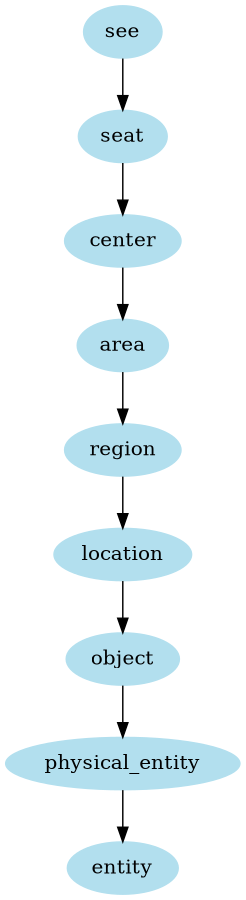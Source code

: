 digraph unix {
	node [color=lightblue2 style=filled]
	size="6,6"
	see -> seat
	seat -> center
	center -> area
	area -> region
	region -> location
	location -> object
	object -> physical_entity
	physical_entity -> entity
}
